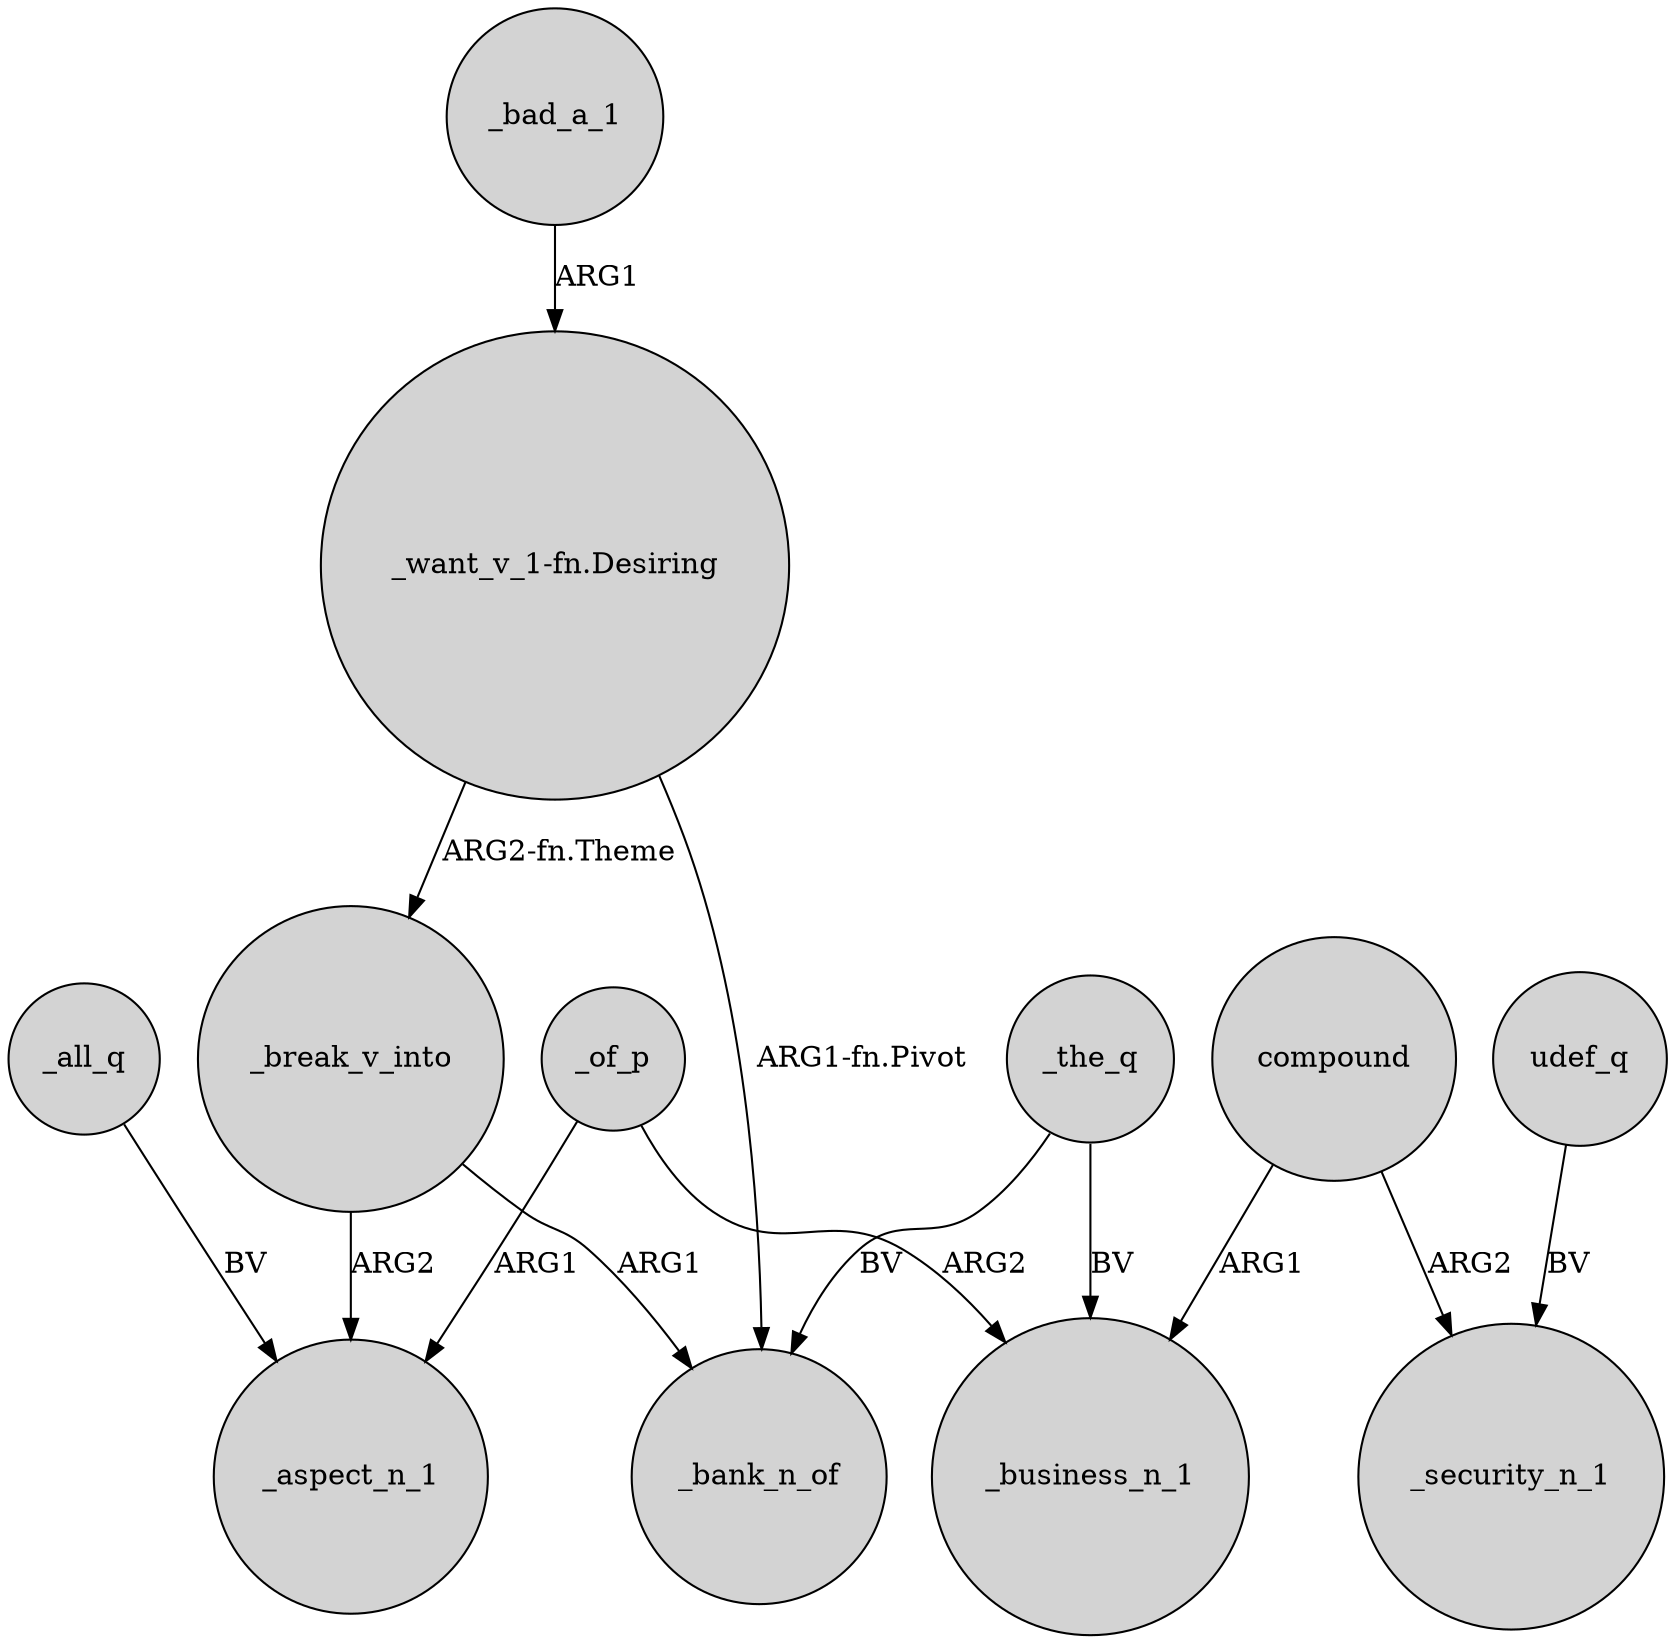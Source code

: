 digraph {
	node [shape=circle style=filled]
	_break_v_into -> _aspect_n_1 [label=ARG2]
	_the_q -> _business_n_1 [label=BV]
	_the_q -> _bank_n_of [label=BV]
	_break_v_into -> _bank_n_of [label=ARG1]
	"_want_v_1-fn.Desiring" -> _break_v_into [label="ARG2-fn.Theme"]
	_of_p -> _aspect_n_1 [label=ARG1]
	compound -> _business_n_1 [label=ARG1]
	_of_p -> _business_n_1 [label=ARG2]
	_all_q -> _aspect_n_1 [label=BV]
	"_want_v_1-fn.Desiring" -> _bank_n_of [label="ARG1-fn.Pivot"]
	udef_q -> _security_n_1 [label=BV]
	compound -> _security_n_1 [label=ARG2]
	_bad_a_1 -> "_want_v_1-fn.Desiring" [label=ARG1]
}
